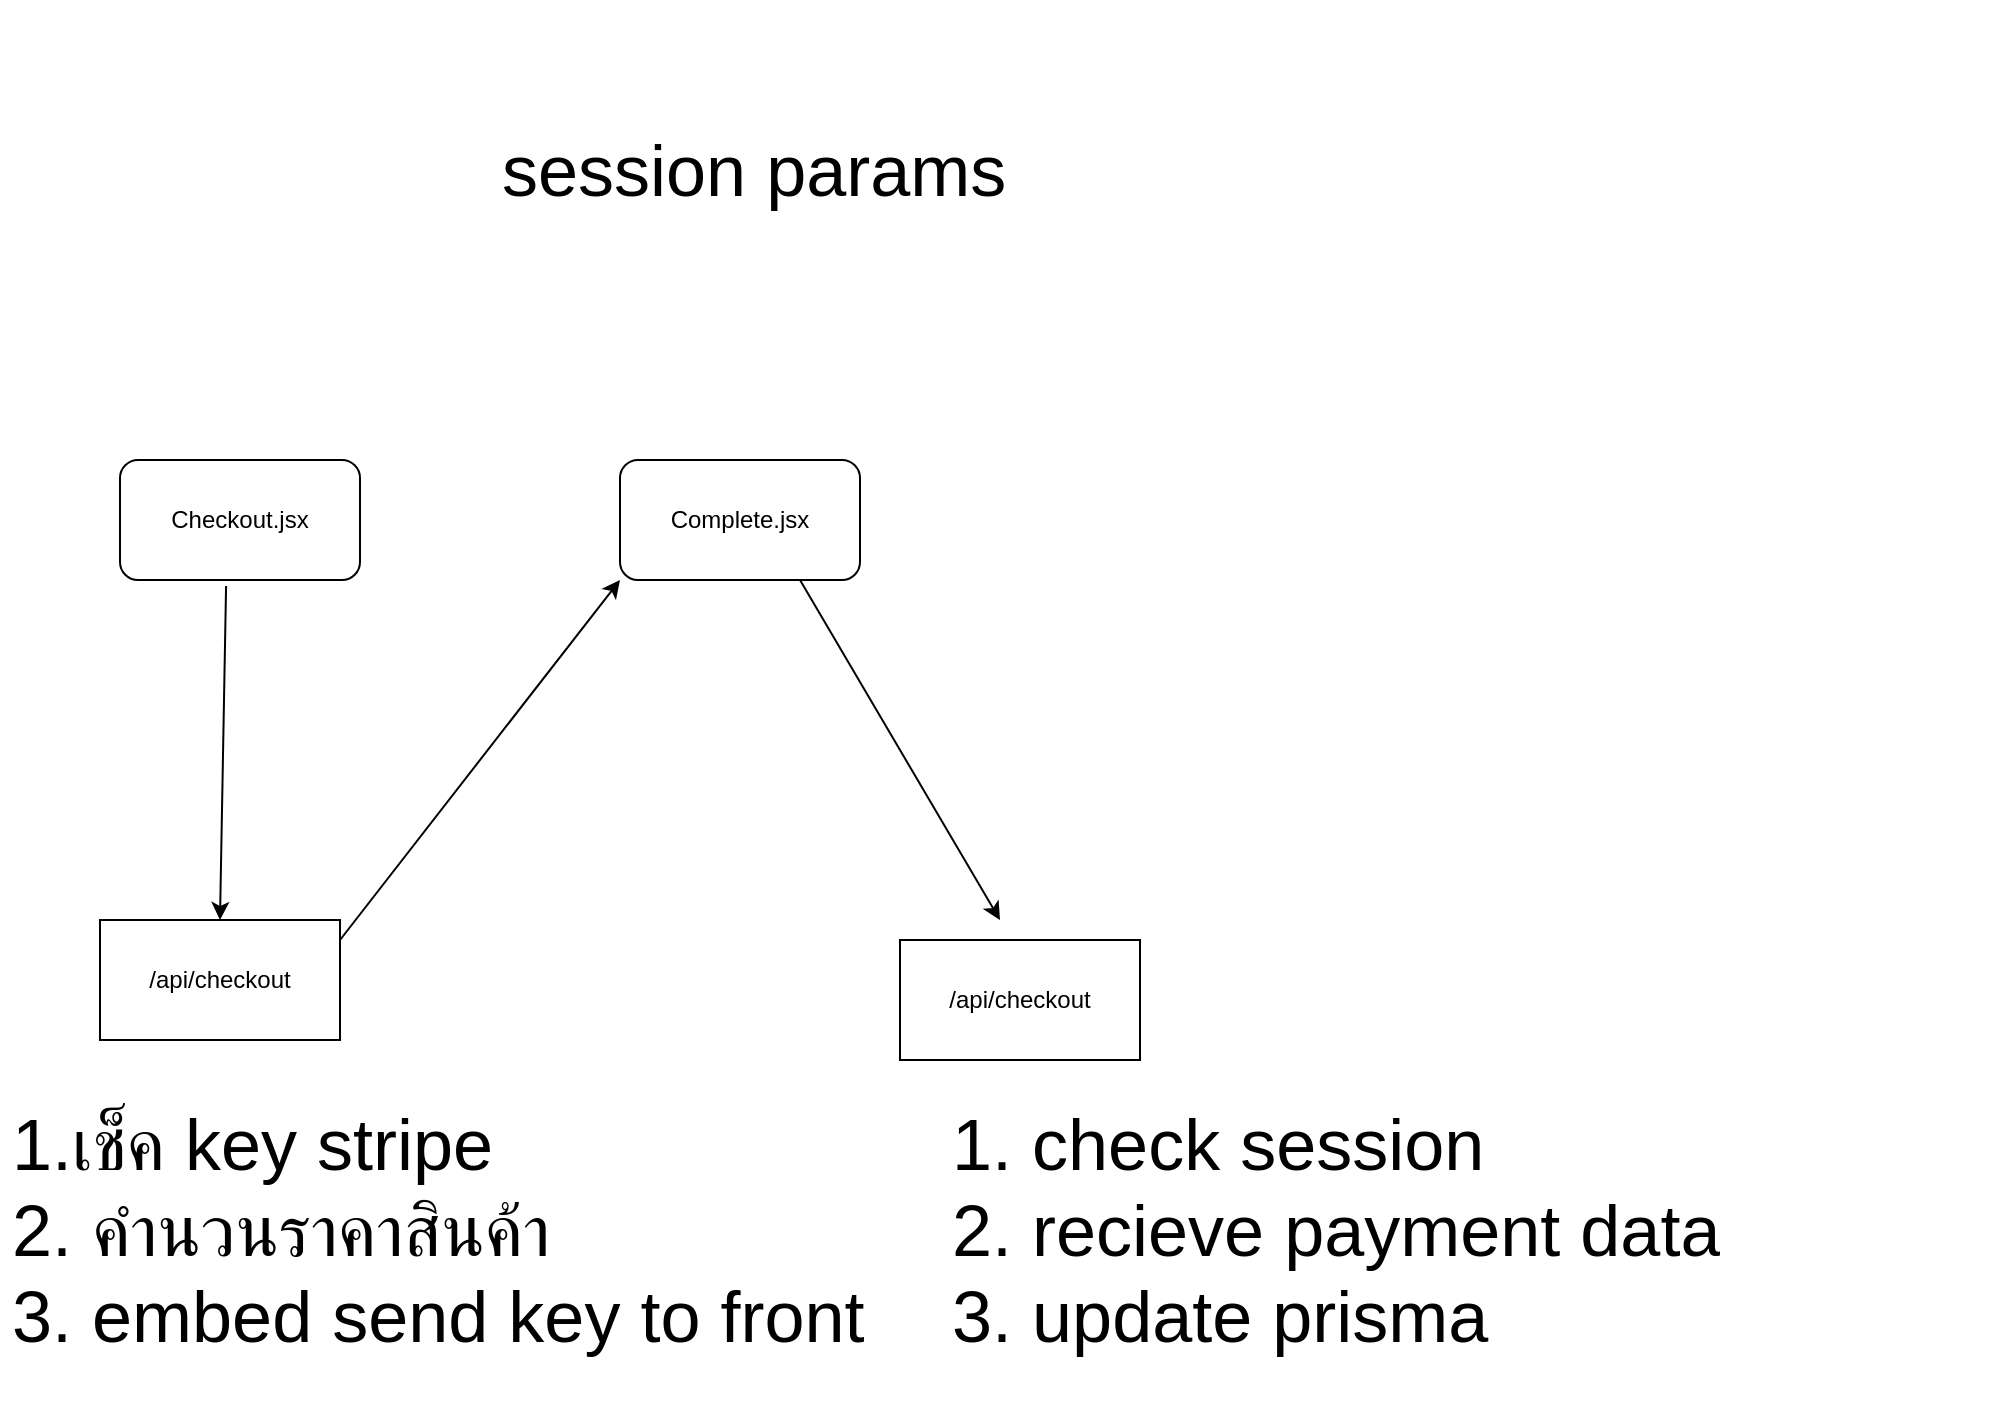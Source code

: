 <mxfile>
    <diagram id="05df7WBqs7mp5pxyKEEO" name="Page-1">
        <mxGraphModel dx="825" dy="1926" grid="1" gridSize="10" guides="1" tooltips="1" connect="1" arrows="1" fold="1" page="1" pageScale="1" pageWidth="850" pageHeight="1100" math="0" shadow="0">
            <root>
                <mxCell id="0"/>
                <mxCell id="1" parent="0"/>
                <mxCell id="2" value="Checkout.jsx" style="rounded=1;whiteSpace=wrap;html=1;" vertex="1" parent="1">
                    <mxGeometry x="90" y="200" width="120" height="60" as="geometry"/>
                </mxCell>
                <mxCell id="3" value="Complete.jsx" style="rounded=1;whiteSpace=wrap;html=1;" vertex="1" parent="1">
                    <mxGeometry x="340" y="200" width="120" height="60" as="geometry"/>
                </mxCell>
                <mxCell id="4" value="/api/checkout" style="rounded=0;whiteSpace=wrap;html=1;" vertex="1" parent="1">
                    <mxGeometry x="80" y="430" width="120" height="60" as="geometry"/>
                </mxCell>
                <mxCell id="5" value="" style="endArrow=classic;html=1;exitX=0.442;exitY=1.05;exitDx=0;exitDy=0;exitPerimeter=0;entryX=0.5;entryY=0;entryDx=0;entryDy=0;" edge="1" parent="1" source="2" target="4">
                    <mxGeometry width="50" height="50" relative="1" as="geometry">
                        <mxPoint x="270" y="450" as="sourcePoint"/>
                        <mxPoint x="320" y="400" as="targetPoint"/>
                    </mxGeometry>
                </mxCell>
                <mxCell id="6" value="&lt;font style=&quot;font-size: 36px;&quot;&gt;1.เช็ค key stripe&lt;br&gt;2. คำนวนราคาสินค้า&lt;br&gt;3. embed send key to front&lt;/font&gt;" style="text;strokeColor=none;fillColor=none;align=left;verticalAlign=middle;spacingLeft=4;spacingRight=4;overflow=hidden;points=[[0,0.5],[1,0.5]];portConstraint=eastwest;rotatable=0;whiteSpace=wrap;html=1;" vertex="1" parent="1">
                    <mxGeometry x="30" y="500" width="530" height="170" as="geometry"/>
                </mxCell>
                <mxCell id="7" value="" style="endArrow=classic;html=1;entryX=0;entryY=1;entryDx=0;entryDy=0;" edge="1" parent="1" target="3">
                    <mxGeometry width="50" height="50" relative="1" as="geometry">
                        <mxPoint x="200" y="440" as="sourcePoint"/>
                        <mxPoint x="250" y="390" as="targetPoint"/>
                    </mxGeometry>
                </mxCell>
                <mxCell id="8" value="&lt;span style=&quot;font-size: 36px;&quot;&gt;session params&lt;/span&gt;" style="text;strokeColor=none;fillColor=none;align=left;verticalAlign=middle;spacingLeft=4;spacingRight=4;overflow=hidden;points=[[0,0.5],[1,0.5]];portConstraint=eastwest;rotatable=0;whiteSpace=wrap;html=1;" vertex="1" parent="1">
                    <mxGeometry x="275" y="-30" width="530" height="170" as="geometry"/>
                </mxCell>
                <mxCell id="9" value="/api/checkout" style="rounded=0;whiteSpace=wrap;html=1;" vertex="1" parent="1">
                    <mxGeometry x="480" y="440" width="120" height="60" as="geometry"/>
                </mxCell>
                <mxCell id="10" value="" style="endArrow=classic;html=1;exitX=0.75;exitY=1;exitDx=0;exitDy=0;" edge="1" parent="1" source="3">
                    <mxGeometry width="50" height="50" relative="1" as="geometry">
                        <mxPoint x="470" y="360" as="sourcePoint"/>
                        <mxPoint x="530" y="430" as="targetPoint"/>
                    </mxGeometry>
                </mxCell>
                <mxCell id="11" value="&lt;span style=&quot;font-size: 36px;&quot;&gt;1. check session&lt;/span&gt;&lt;div&gt;&lt;span style=&quot;font-size: 36px;&quot;&gt;2. recieve payment data&lt;/span&gt;&lt;/div&gt;&lt;div&gt;&lt;span style=&quot;font-size: 36px;&quot;&gt;3. update prisma&lt;/span&gt;&lt;/div&gt;" style="text;strokeColor=none;fillColor=none;align=left;verticalAlign=middle;spacingLeft=4;spacingRight=4;overflow=hidden;points=[[0,0.5],[1,0.5]];portConstraint=eastwest;rotatable=0;whiteSpace=wrap;html=1;" vertex="1" parent="1">
                    <mxGeometry x="500" y="500" width="530" height="170" as="geometry"/>
                </mxCell>
            </root>
        </mxGraphModel>
    </diagram>
</mxfile>